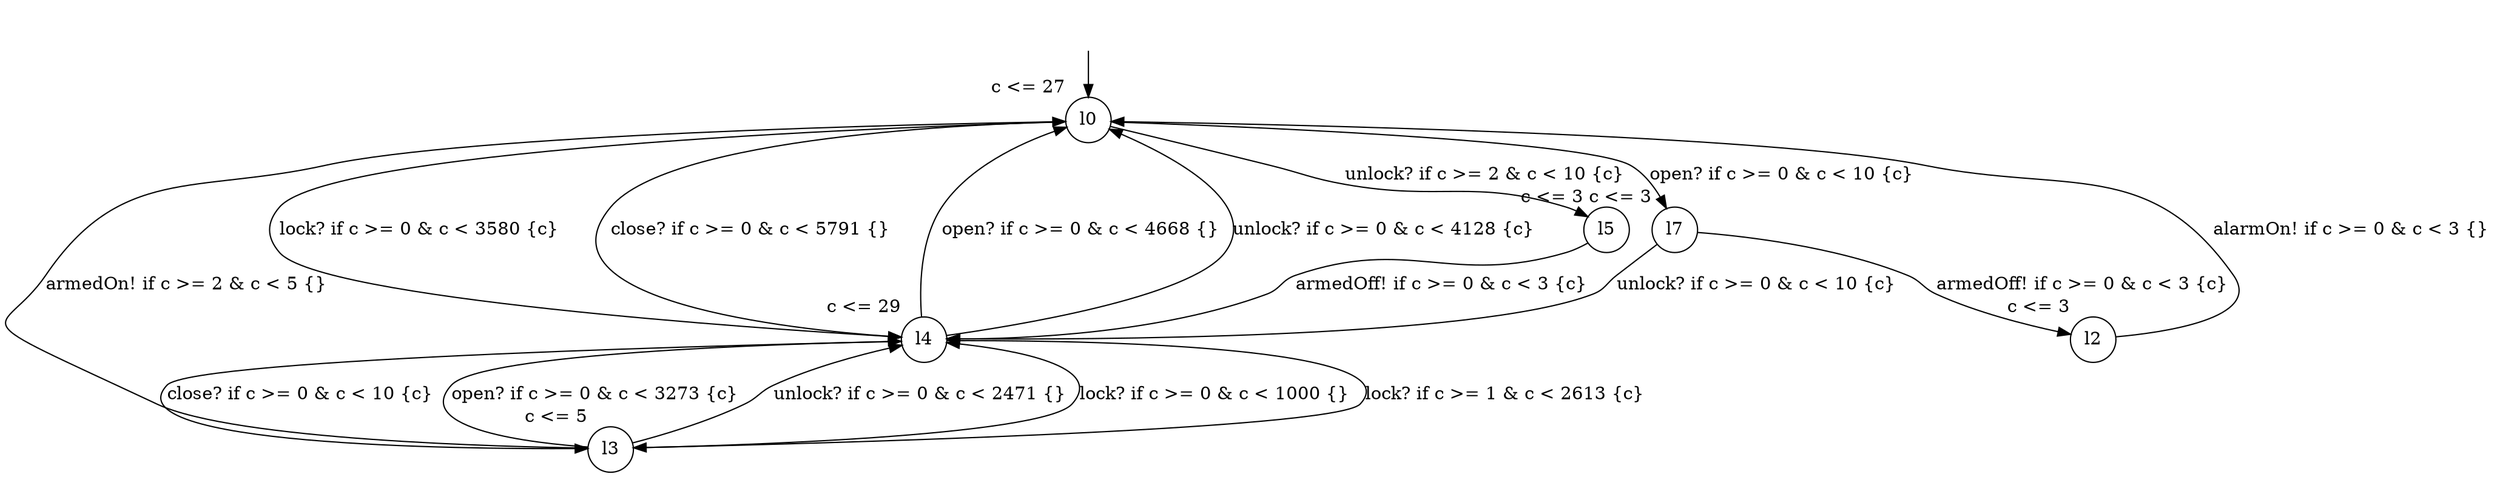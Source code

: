 digraph g {
__start0 [label="" shape="none"];
l0 [shape="circle" margin=0 label="l0", xlabel="c <= 27"];
l2 [shape="circle" margin=0 label="l2", xlabel="c <= 3"];
l3 [shape="circle" margin=0 label="l3", xlabel="c <= 5"];
l4 [shape="circle" margin=0 label="l4", xlabel="c <= 29"];
l5 [shape="circle" margin=0 label="l5", xlabel="c <= 3"];
l7 [shape="circle" margin=0 label="l7", xlabel="c <= 3"];
l0 -> l4 [label="lock? if c >= 0 & c < 3580 {c} "];
l0 -> l4 [label="close? if c >= 0 & c < 5791 {} "];
l0 -> l7 [label="open? if c >= 0 & c < 10 {c} "];
l0 -> l5 [label="unlock? if c >= 2 & c < 10 {c} "];
l2 -> l0 [label="alarmOn! if c >= 0 & c < 3 {} "];
l3 -> l0 [label="armedOn! if c >= 2 & c < 5 {} "];
l3 -> l4 [label="open? if c >= 0 & c < 3273 {c} "];
l3 -> l4 [label="unlock? if c >= 0 & c < 2471 {} "];
l3 -> l4 [label="lock? if c >= 0 & c < 1000 {} "];
l4 -> l3 [label="close? if c >= 0 & c < 10 {c} "];
l4 -> l0 [label="open? if c >= 0 & c < 4668 {} "];
l4 -> l0 [label="unlock? if c >= 0 & c < 4128 {c} "];
l4 -> l3 [label="lock? if c >= 1 & c < 2613 {c} "];
l5 -> l4 [label="armedOff! if c >= 0 & c < 3 {c} "];
l7 -> l4 [label="unlock? if c >= 0 & c < 10 {c} "];
l7 -> l2 [label="armedOff! if c >= 0 & c < 3 {c} "];
__start0 -> l0;
}
